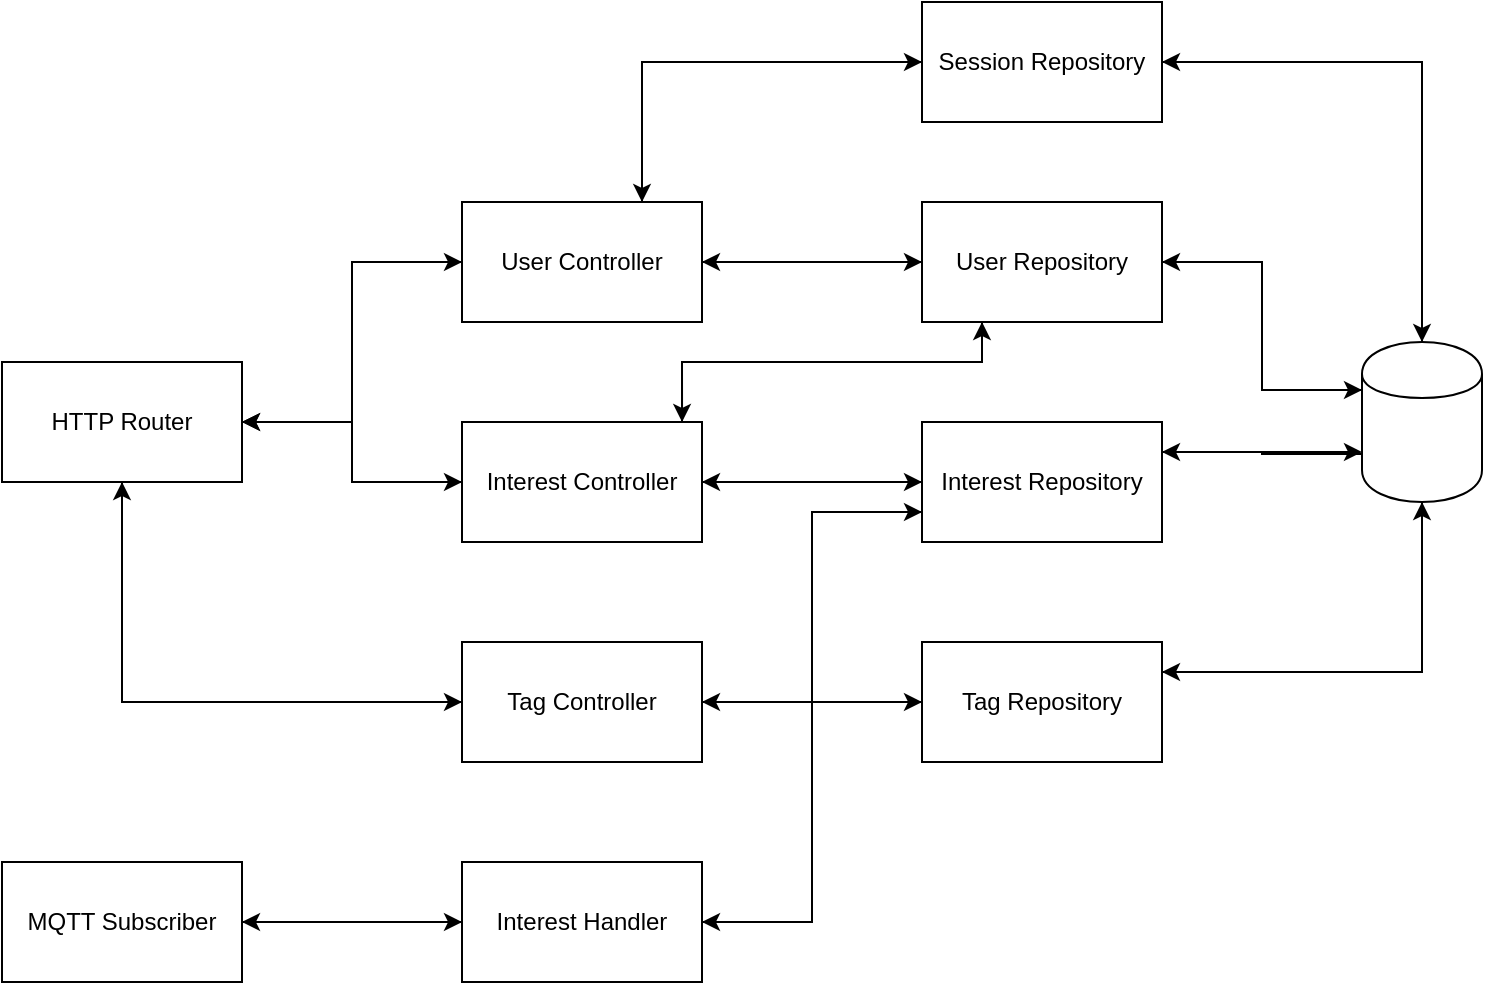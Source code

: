 <mxfile version="12.8.2" type="device"><diagram name="Page-1" id="e7e014a7-5840-1c2e-5031-d8a46d1fe8dd"><mxGraphModel dx="1648" dy="719" grid="1" gridSize="10" guides="1" tooltips="1" connect="1" arrows="1" fold="1" page="1" pageScale="1" pageWidth="1169" pageHeight="826" background="#ffffff" math="0" shadow="0"><root><mxCell id="0"/><mxCell id="1" parent="0"/><mxCell id="zepPzpgsnvqpJogqn4x_-46" style="edgeStyle=orthogonalEdgeStyle;rounded=0;orthogonalLoop=1;jettySize=auto;html=1;entryX=0;entryY=0.5;entryDx=0;entryDy=0;" edge="1" parent="1" source="zepPzpgsnvqpJogqn4x_-42" target="zepPzpgsnvqpJogqn4x_-44"><mxGeometry relative="1" as="geometry"/></mxCell><mxCell id="zepPzpgsnvqpJogqn4x_-48" style="edgeStyle=orthogonalEdgeStyle;rounded=0;orthogonalLoop=1;jettySize=auto;html=1;" edge="1" parent="1" source="zepPzpgsnvqpJogqn4x_-42" target="zepPzpgsnvqpJogqn4x_-43"><mxGeometry relative="1" as="geometry"><Array as="points"><mxPoint x="220" y="470"/></Array></mxGeometry></mxCell><mxCell id="zepPzpgsnvqpJogqn4x_-50" style="edgeStyle=orthogonalEdgeStyle;rounded=0;orthogonalLoop=1;jettySize=auto;html=1;entryX=0;entryY=0.5;entryDx=0;entryDy=0;" edge="1" parent="1" source="zepPzpgsnvqpJogqn4x_-42" target="zepPzpgsnvqpJogqn4x_-45"><mxGeometry relative="1" as="geometry"/></mxCell><mxCell id="zepPzpgsnvqpJogqn4x_-42" value="HTTP Router" style="rounded=0;whiteSpace=wrap;html=1;" vertex="1" parent="1"><mxGeometry x="160" y="300" width="120" height="60" as="geometry"/></mxCell><mxCell id="zepPzpgsnvqpJogqn4x_-49" style="edgeStyle=orthogonalEdgeStyle;rounded=0;orthogonalLoop=1;jettySize=auto;html=1;" edge="1" parent="1" source="zepPzpgsnvqpJogqn4x_-43" target="zepPzpgsnvqpJogqn4x_-42"><mxGeometry relative="1" as="geometry"/></mxCell><mxCell id="zepPzpgsnvqpJogqn4x_-59" style="edgeStyle=orthogonalEdgeStyle;rounded=0;orthogonalLoop=1;jettySize=auto;html=1;" edge="1" parent="1" source="zepPzpgsnvqpJogqn4x_-43" target="zepPzpgsnvqpJogqn4x_-58"><mxGeometry relative="1" as="geometry"/></mxCell><mxCell id="zepPzpgsnvqpJogqn4x_-43" value="Tag Controller" style="rounded=0;whiteSpace=wrap;html=1;" vertex="1" parent="1"><mxGeometry x="390" y="440" width="120" height="60" as="geometry"/></mxCell><mxCell id="zepPzpgsnvqpJogqn4x_-47" style="edgeStyle=orthogonalEdgeStyle;rounded=0;orthogonalLoop=1;jettySize=auto;html=1;entryX=1;entryY=0.5;entryDx=0;entryDy=0;" edge="1" parent="1" source="zepPzpgsnvqpJogqn4x_-44" target="zepPzpgsnvqpJogqn4x_-42"><mxGeometry relative="1" as="geometry"/></mxCell><mxCell id="zepPzpgsnvqpJogqn4x_-56" style="edgeStyle=orthogonalEdgeStyle;rounded=0;orthogonalLoop=1;jettySize=auto;html=1;entryX=0;entryY=0.5;entryDx=0;entryDy=0;" edge="1" parent="1" source="zepPzpgsnvqpJogqn4x_-44" target="zepPzpgsnvqpJogqn4x_-52"><mxGeometry relative="1" as="geometry"/></mxCell><mxCell id="zepPzpgsnvqpJogqn4x_-72" style="edgeStyle=orthogonalEdgeStyle;rounded=0;orthogonalLoop=1;jettySize=auto;html=1;exitX=0.75;exitY=0;exitDx=0;exitDy=0;entryX=0;entryY=0.5;entryDx=0;entryDy=0;" edge="1" parent="1" source="zepPzpgsnvqpJogqn4x_-44" target="zepPzpgsnvqpJogqn4x_-53"><mxGeometry relative="1" as="geometry"/></mxCell><mxCell id="zepPzpgsnvqpJogqn4x_-44" value="User Controller" style="rounded=0;whiteSpace=wrap;html=1;" vertex="1" parent="1"><mxGeometry x="390" y="220" width="120" height="60" as="geometry"/></mxCell><mxCell id="zepPzpgsnvqpJogqn4x_-51" style="edgeStyle=orthogonalEdgeStyle;rounded=0;orthogonalLoop=1;jettySize=auto;html=1;entryX=1;entryY=0.5;entryDx=0;entryDy=0;" edge="1" parent="1" source="zepPzpgsnvqpJogqn4x_-45" target="zepPzpgsnvqpJogqn4x_-42"><mxGeometry relative="1" as="geometry"/></mxCell><mxCell id="zepPzpgsnvqpJogqn4x_-62" style="edgeStyle=orthogonalEdgeStyle;rounded=0;orthogonalLoop=1;jettySize=auto;html=1;" edge="1" parent="1" source="zepPzpgsnvqpJogqn4x_-45" target="zepPzpgsnvqpJogqn4x_-61"><mxGeometry relative="1" as="geometry"/></mxCell><mxCell id="zepPzpgsnvqpJogqn4x_-65" style="edgeStyle=orthogonalEdgeStyle;rounded=0;orthogonalLoop=1;jettySize=auto;html=1;entryX=0.25;entryY=1;entryDx=0;entryDy=0;" edge="1" parent="1" source="zepPzpgsnvqpJogqn4x_-45" target="zepPzpgsnvqpJogqn4x_-52"><mxGeometry relative="1" as="geometry"><Array as="points"><mxPoint x="500" y="300"/><mxPoint x="650" y="300"/></Array></mxGeometry></mxCell><mxCell id="zepPzpgsnvqpJogqn4x_-45" value="Interest Controller" style="rounded=0;whiteSpace=wrap;html=1;" vertex="1" parent="1"><mxGeometry x="390" y="330" width="120" height="60" as="geometry"/></mxCell><mxCell id="zepPzpgsnvqpJogqn4x_-57" style="edgeStyle=orthogonalEdgeStyle;rounded=0;orthogonalLoop=1;jettySize=auto;html=1;" edge="1" parent="1" source="zepPzpgsnvqpJogqn4x_-52" target="zepPzpgsnvqpJogqn4x_-44"><mxGeometry relative="1" as="geometry"/></mxCell><mxCell id="zepPzpgsnvqpJogqn4x_-70" style="edgeStyle=orthogonalEdgeStyle;rounded=0;orthogonalLoop=1;jettySize=auto;html=1;exitX=0.25;exitY=1;exitDx=0;exitDy=0;entryX=0.917;entryY=0;entryDx=0;entryDy=0;entryPerimeter=0;" edge="1" parent="1" source="zepPzpgsnvqpJogqn4x_-52" target="zepPzpgsnvqpJogqn4x_-45"><mxGeometry relative="1" as="geometry"><Array as="points"><mxPoint x="650" y="300"/><mxPoint x="500" y="300"/></Array></mxGeometry></mxCell><mxCell id="zepPzpgsnvqpJogqn4x_-77" style="edgeStyle=orthogonalEdgeStyle;rounded=0;orthogonalLoop=1;jettySize=auto;html=1;exitX=1;exitY=0.5;exitDx=0;exitDy=0;entryX=0;entryY=0.3;entryDx=0;entryDy=0;" edge="1" parent="1" source="zepPzpgsnvqpJogqn4x_-52" target="zepPzpgsnvqpJogqn4x_-74"><mxGeometry relative="1" as="geometry"/></mxCell><mxCell id="zepPzpgsnvqpJogqn4x_-52" value="User Repository" style="rounded=0;whiteSpace=wrap;html=1;" vertex="1" parent="1"><mxGeometry x="620" y="220" width="120" height="60" as="geometry"/></mxCell><mxCell id="zepPzpgsnvqpJogqn4x_-73" style="edgeStyle=orthogonalEdgeStyle;rounded=0;orthogonalLoop=1;jettySize=auto;html=1;exitX=0;exitY=0.5;exitDx=0;exitDy=0;entryX=0.75;entryY=0;entryDx=0;entryDy=0;" edge="1" parent="1" source="zepPzpgsnvqpJogqn4x_-53" target="zepPzpgsnvqpJogqn4x_-44"><mxGeometry relative="1" as="geometry"/></mxCell><mxCell id="zepPzpgsnvqpJogqn4x_-75" style="edgeStyle=orthogonalEdgeStyle;rounded=0;orthogonalLoop=1;jettySize=auto;html=1;entryX=0.5;entryY=0;entryDx=0;entryDy=0;" edge="1" parent="1" source="zepPzpgsnvqpJogqn4x_-53" target="zepPzpgsnvqpJogqn4x_-74"><mxGeometry relative="1" as="geometry"/></mxCell><mxCell id="zepPzpgsnvqpJogqn4x_-53" value="Session Repository" style="rounded=0;whiteSpace=wrap;html=1;" vertex="1" parent="1"><mxGeometry x="620" y="120" width="120" height="60" as="geometry"/></mxCell><mxCell id="zepPzpgsnvqpJogqn4x_-60" style="edgeStyle=orthogonalEdgeStyle;rounded=0;orthogonalLoop=1;jettySize=auto;html=1;entryX=1;entryY=0.5;entryDx=0;entryDy=0;" edge="1" parent="1" source="zepPzpgsnvqpJogqn4x_-58" target="zepPzpgsnvqpJogqn4x_-43"><mxGeometry relative="1" as="geometry"><Array as="points"><mxPoint x="680" y="500"/></Array></mxGeometry></mxCell><mxCell id="zepPzpgsnvqpJogqn4x_-82" style="edgeStyle=orthogonalEdgeStyle;rounded=0;orthogonalLoop=1;jettySize=auto;html=1;exitX=1;exitY=0.25;exitDx=0;exitDy=0;entryX=0.5;entryY=1;entryDx=0;entryDy=0;" edge="1" parent="1" source="zepPzpgsnvqpJogqn4x_-58" target="zepPzpgsnvqpJogqn4x_-74"><mxGeometry relative="1" as="geometry"/></mxCell><mxCell id="zepPzpgsnvqpJogqn4x_-58" value="Tag Repository" style="rounded=0;whiteSpace=wrap;html=1;" vertex="1" parent="1"><mxGeometry x="620" y="440" width="120" height="60" as="geometry"/></mxCell><mxCell id="zepPzpgsnvqpJogqn4x_-67" style="edgeStyle=orthogonalEdgeStyle;rounded=0;orthogonalLoop=1;jettySize=auto;html=1;entryX=1;entryY=0.5;entryDx=0;entryDy=0;" edge="1" parent="1" source="zepPzpgsnvqpJogqn4x_-61" target="zepPzpgsnvqpJogqn4x_-45"><mxGeometry relative="1" as="geometry"/></mxCell><mxCell id="zepPzpgsnvqpJogqn4x_-81" style="edgeStyle=orthogonalEdgeStyle;rounded=0;orthogonalLoop=1;jettySize=auto;html=1;exitX=1;exitY=0.25;exitDx=0;exitDy=0;" edge="1" parent="1" source="zepPzpgsnvqpJogqn4x_-61"><mxGeometry relative="1" as="geometry"><mxPoint x="840" y="345" as="targetPoint"/></mxGeometry></mxCell><mxCell id="zepPzpgsnvqpJogqn4x_-90" style="edgeStyle=orthogonalEdgeStyle;rounded=0;orthogonalLoop=1;jettySize=auto;html=1;exitX=0;exitY=0.75;exitDx=0;exitDy=0;entryX=1;entryY=0.5;entryDx=0;entryDy=0;" edge="1" parent="1" source="zepPzpgsnvqpJogqn4x_-61" target="zepPzpgsnvqpJogqn4x_-85"><mxGeometry relative="1" as="geometry"/></mxCell><mxCell id="zepPzpgsnvqpJogqn4x_-61" value="Interest Repository" style="rounded=0;whiteSpace=wrap;html=1;" vertex="1" parent="1"><mxGeometry x="620" y="330" width="120" height="60" as="geometry"/></mxCell><mxCell id="zepPzpgsnvqpJogqn4x_-76" style="edgeStyle=orthogonalEdgeStyle;rounded=0;orthogonalLoop=1;jettySize=auto;html=1;exitX=0.5;exitY=0;exitDx=0;exitDy=0;entryX=1;entryY=0.5;entryDx=0;entryDy=0;" edge="1" parent="1" source="zepPzpgsnvqpJogqn4x_-74" target="zepPzpgsnvqpJogqn4x_-53"><mxGeometry relative="1" as="geometry"/></mxCell><mxCell id="zepPzpgsnvqpJogqn4x_-78" style="edgeStyle=orthogonalEdgeStyle;rounded=0;orthogonalLoop=1;jettySize=auto;html=1;exitX=0;exitY=0.3;exitDx=0;exitDy=0;entryX=1;entryY=0.5;entryDx=0;entryDy=0;" edge="1" parent="1" source="zepPzpgsnvqpJogqn4x_-74" target="zepPzpgsnvqpJogqn4x_-52"><mxGeometry relative="1" as="geometry"/></mxCell><mxCell id="zepPzpgsnvqpJogqn4x_-80" style="edgeStyle=orthogonalEdgeStyle;rounded=0;orthogonalLoop=1;jettySize=auto;html=1;exitX=0;exitY=0.7;exitDx=0;exitDy=0;entryX=1;entryY=0.25;entryDx=0;entryDy=0;" edge="1" parent="1" source="zepPzpgsnvqpJogqn4x_-74" target="zepPzpgsnvqpJogqn4x_-61"><mxGeometry relative="1" as="geometry"/></mxCell><mxCell id="zepPzpgsnvqpJogqn4x_-83" style="edgeStyle=orthogonalEdgeStyle;rounded=0;orthogonalLoop=1;jettySize=auto;html=1;exitX=0.5;exitY=1;exitDx=0;exitDy=0;entryX=1;entryY=0.25;entryDx=0;entryDy=0;" edge="1" parent="1" source="zepPzpgsnvqpJogqn4x_-74" target="zepPzpgsnvqpJogqn4x_-58"><mxGeometry relative="1" as="geometry"/></mxCell><mxCell id="zepPzpgsnvqpJogqn4x_-74" value="" style="shape=cylinder;whiteSpace=wrap;html=1;boundedLbl=1;backgroundOutline=1;" vertex="1" parent="1"><mxGeometry x="840" y="290" width="60" height="80" as="geometry"/></mxCell><mxCell id="zepPzpgsnvqpJogqn4x_-87" style="edgeStyle=orthogonalEdgeStyle;rounded=0;orthogonalLoop=1;jettySize=auto;html=1;" edge="1" parent="1" source="zepPzpgsnvqpJogqn4x_-84" target="zepPzpgsnvqpJogqn4x_-85"><mxGeometry relative="1" as="geometry"/></mxCell><mxCell id="zepPzpgsnvqpJogqn4x_-84" value="MQTT Subscriber" style="rounded=0;whiteSpace=wrap;html=1;" vertex="1" parent="1"><mxGeometry x="160" y="550" width="120" height="60" as="geometry"/></mxCell><mxCell id="zepPzpgsnvqpJogqn4x_-88" style="edgeStyle=orthogonalEdgeStyle;rounded=0;orthogonalLoop=1;jettySize=auto;html=1;" edge="1" parent="1" source="zepPzpgsnvqpJogqn4x_-85" target="zepPzpgsnvqpJogqn4x_-84"><mxGeometry relative="1" as="geometry"/></mxCell><mxCell id="zepPzpgsnvqpJogqn4x_-89" style="edgeStyle=orthogonalEdgeStyle;rounded=0;orthogonalLoop=1;jettySize=auto;html=1;entryX=0;entryY=0.75;entryDx=0;entryDy=0;" edge="1" parent="1" source="zepPzpgsnvqpJogqn4x_-85" target="zepPzpgsnvqpJogqn4x_-61"><mxGeometry relative="1" as="geometry"/></mxCell><mxCell id="zepPzpgsnvqpJogqn4x_-85" value="Interest Handler" style="rounded=0;whiteSpace=wrap;html=1;" vertex="1" parent="1"><mxGeometry x="390" y="550" width="120" height="60" as="geometry"/></mxCell></root></mxGraphModel></diagram></mxfile>